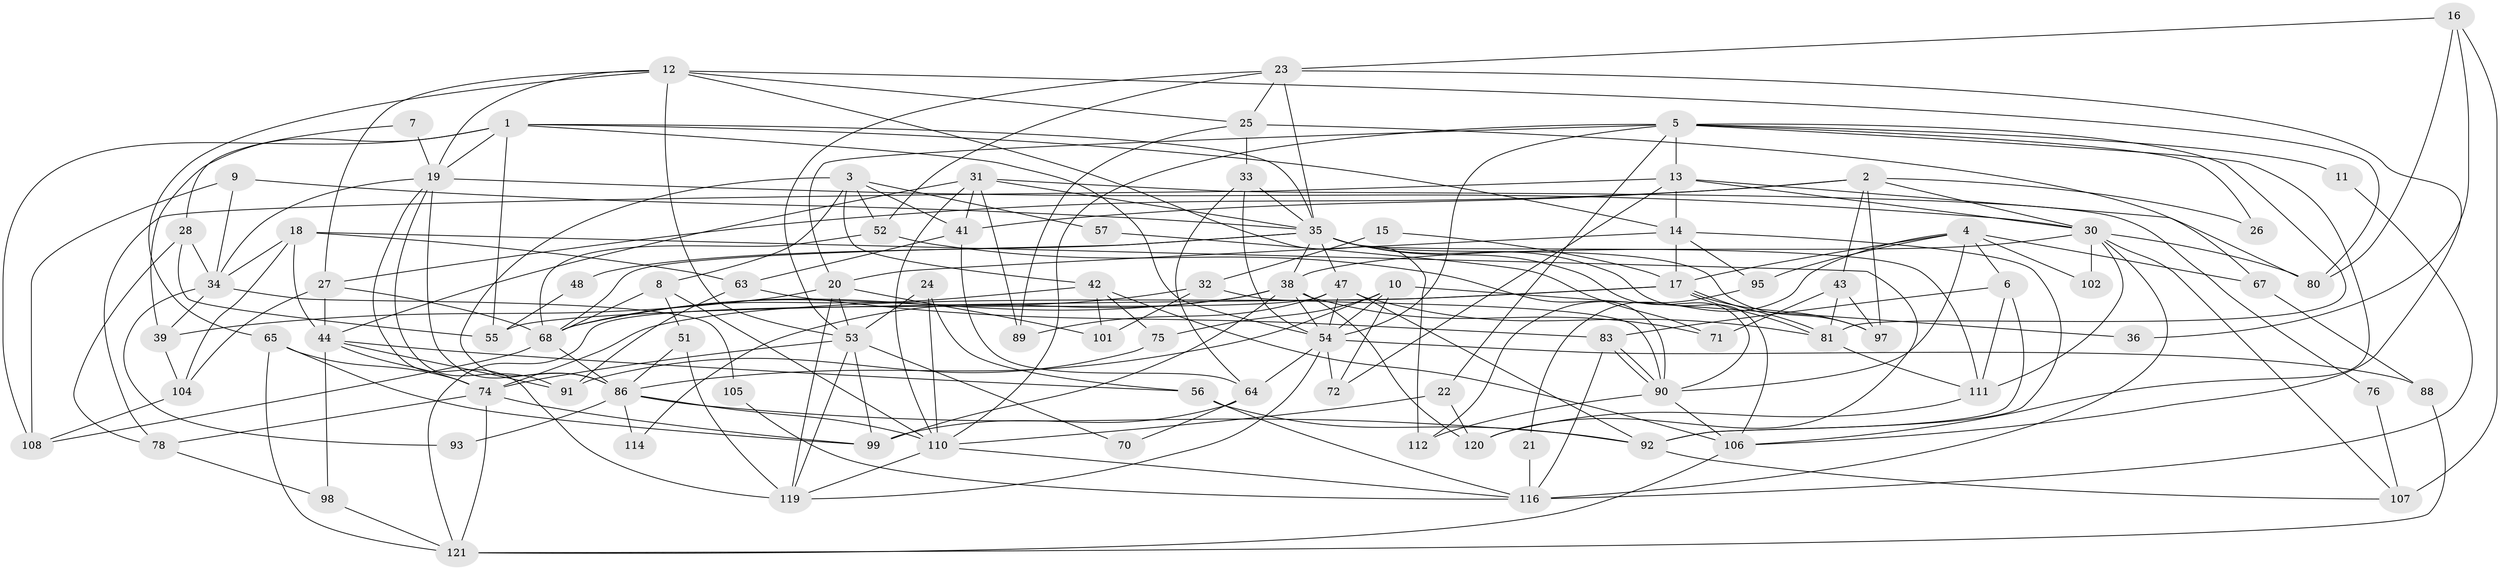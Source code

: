 // Generated by graph-tools (version 1.1) at 2025/23/03/03/25 07:23:57]
// undirected, 91 vertices, 219 edges
graph export_dot {
graph [start="1"]
  node [color=gray90,style=filled];
  1 [super="+130"];
  2 [super="+82"];
  3 [super="+128"];
  4 [super="+60"];
  5 [super="+50"];
  6;
  7;
  8;
  9;
  10 [super="+59"];
  11;
  12 [super="+29"];
  13 [super="+94"];
  14 [super="+46"];
  15;
  16 [super="+49"];
  17 [super="+87"];
  18 [super="+127"];
  19 [super="+109"];
  20 [super="+113"];
  21;
  22;
  23 [super="+37"];
  24;
  25 [super="+124"];
  26;
  27 [super="+66"];
  28;
  30;
  31 [super="+40"];
  32 [super="+103"];
  33;
  34 [super="+85"];
  35 [super="+129"];
  36;
  38 [super="+58"];
  39 [super="+45"];
  41;
  42 [super="+61"];
  43;
  44 [super="+100"];
  47 [super="+62"];
  48;
  51 [super="+77"];
  52;
  53 [super="+73"];
  54 [super="+69"];
  55;
  56;
  57;
  63 [super="+79"];
  64;
  65 [super="+126"];
  67;
  68 [super="+96"];
  70;
  71;
  72;
  74 [super="+84"];
  75;
  76;
  78;
  80;
  81 [super="+122"];
  83;
  86 [super="+115"];
  88;
  89;
  90 [super="+125"];
  91;
  92 [super="+117"];
  93;
  95;
  97;
  98;
  99;
  101;
  102;
  104;
  105;
  106 [super="+118"];
  107;
  108;
  110;
  111;
  112;
  114;
  116 [super="+123"];
  119;
  120;
  121;
  1 -- 55;
  1 -- 108;
  1 -- 54;
  1 -- 19;
  1 -- 35;
  1 -- 14;
  1 -- 39;
  2 -- 41;
  2 -- 97;
  2 -- 27;
  2 -- 26;
  2 -- 43;
  2 -- 30;
  3 -- 52;
  3 -- 86;
  3 -- 8;
  3 -- 41;
  3 -- 57;
  3 -- 42;
  4 -- 90;
  4 -- 17;
  4 -- 67;
  4 -- 21;
  4 -- 6;
  4 -- 102;
  4 -- 95;
  5 -- 20;
  5 -- 106;
  5 -- 11;
  5 -- 22;
  5 -- 13;
  5 -- 54;
  5 -- 26;
  5 -- 110;
  5 -- 81;
  6 -- 83;
  6 -- 111;
  6 -- 92;
  7 -- 19;
  7 -- 28;
  8 -- 110;
  8 -- 68;
  8 -- 51;
  9 -- 108;
  9 -- 35;
  9 -- 34;
  10 -- 36;
  10 -- 72;
  10 -- 75;
  10 -- 86;
  10 -- 54;
  11 -- 116;
  12 -- 53;
  12 -- 27;
  12 -- 65;
  12 -- 25;
  12 -- 80;
  12 -- 112;
  12 -- 19;
  13 -- 30;
  13 -- 72;
  13 -- 80;
  13 -- 78;
  13 -- 14;
  14 -- 95;
  14 -- 17;
  14 -- 20;
  14 -- 92;
  15 -- 17;
  15 -- 32;
  16 -- 80;
  16 -- 23;
  16 -- 36;
  16 -- 107;
  17 -- 81;
  17 -- 81;
  17 -- 74;
  17 -- 97;
  17 -- 55;
  18 -- 120;
  18 -- 34 [weight=2];
  18 -- 44;
  18 -- 104;
  18 -- 63;
  19 -- 86;
  19 -- 119;
  19 -- 91;
  19 -- 30;
  19 -- 34;
  20 -- 53;
  20 -- 119;
  20 -- 101;
  20 -- 39;
  21 -- 116;
  22 -- 110;
  22 -- 120;
  23 -- 35;
  23 -- 25;
  23 -- 53;
  23 -- 52;
  23 -- 106;
  24 -- 110;
  24 -- 56;
  24 -- 53;
  25 -- 67;
  25 -- 89;
  25 -- 33;
  27 -- 44;
  27 -- 68;
  27 -- 104;
  28 -- 55;
  28 -- 78;
  28 -- 34;
  30 -- 38;
  30 -- 111;
  30 -- 80;
  30 -- 102;
  30 -- 107;
  30 -- 116;
  31 -- 76;
  31 -- 35;
  31 -- 89;
  31 -- 41;
  31 -- 110;
  31 -- 44;
  32 -- 68;
  32 -- 90;
  32 -- 101;
  33 -- 64;
  33 -- 54;
  33 -- 35;
  34 -- 93;
  34 -- 105;
  34 -- 39;
  35 -- 38;
  35 -- 48;
  35 -- 47;
  35 -- 97;
  35 -- 68;
  35 -- 111;
  35 -- 90;
  35 -- 106;
  38 -- 120;
  38 -- 71;
  38 -- 114;
  38 -- 99;
  38 -- 68;
  38 -- 54;
  39 -- 104;
  41 -- 64;
  41 -- 63;
  42 -- 106;
  42 -- 75;
  42 -- 101;
  42 -- 68;
  43 -- 97;
  43 -- 71;
  43 -- 81;
  44 -- 56;
  44 -- 91;
  44 -- 74;
  44 -- 98;
  47 -- 121;
  47 -- 54;
  47 -- 92;
  47 -- 89;
  47 -- 81;
  48 -- 55;
  51 -- 119;
  51 -- 86;
  52 -- 68;
  52 -- 90;
  53 -- 99;
  53 -- 70;
  53 -- 119;
  53 -- 74;
  54 -- 64;
  54 -- 72;
  54 -- 119;
  54 -- 88;
  56 -- 116;
  56 -- 92;
  57 -- 71;
  63 -- 91;
  63 -- 83;
  64 -- 99;
  64 -- 70;
  65 -- 121;
  65 -- 74;
  65 -- 99;
  67 -- 88;
  68 -- 86;
  68 -- 108;
  74 -- 99;
  74 -- 78;
  74 -- 121;
  75 -- 91;
  76 -- 107;
  78 -- 98;
  81 -- 111;
  83 -- 90;
  83 -- 90;
  83 -- 116;
  86 -- 92;
  86 -- 93;
  86 -- 114;
  86 -- 110;
  88 -- 121;
  90 -- 106;
  90 -- 112;
  92 -- 107;
  95 -- 112;
  98 -- 121;
  104 -- 108;
  105 -- 116;
  106 -- 121;
  110 -- 119;
  110 -- 116;
  111 -- 120;
}
